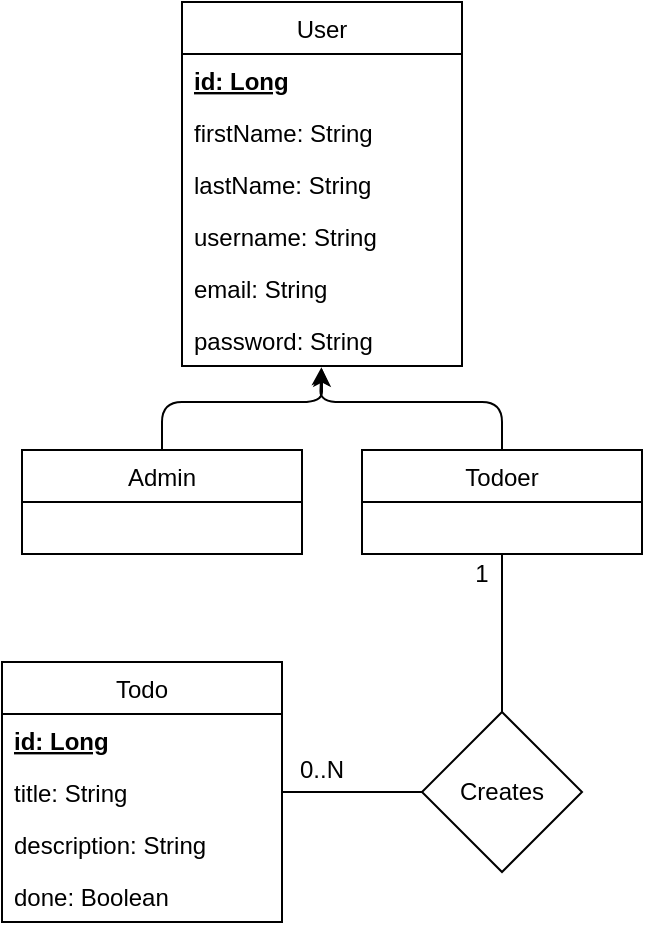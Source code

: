 <mxfile version="14.9.2" type="device"><diagram id="R2lEEEUBdFMjLlhIrx00" name="Page-1"><mxGraphModel dx="786" dy="514" grid="1" gridSize="10" guides="1" tooltips="1" connect="1" arrows="1" fold="1" page="1" pageScale="1" pageWidth="850" pageHeight="1100" math="0" shadow="0" extFonts="Permanent Marker^https://fonts.googleapis.com/css?family=Permanent+Marker"><root><mxCell id="0"/><mxCell id="1" parent="0"/><mxCell id="a25qKX_oa4lgfi86amhs-5" value="Todo" style="swimlane;fontStyle=0;childLayout=stackLayout;horizontal=1;startSize=26;horizontalStack=0;resizeParent=1;resizeParentMax=0;resizeLast=0;collapsible=1;marginBottom=0;" parent="1" vertex="1"><mxGeometry x="470" y="370" width="140" height="130" as="geometry"/></mxCell><mxCell id="a25qKX_oa4lgfi86amhs-6" value="id: Long" style="text;strokeColor=none;fillColor=none;align=left;verticalAlign=top;spacingLeft=4;spacingRight=4;overflow=hidden;rotatable=0;points=[[0,0.5],[1,0.5]];portConstraint=eastwest;fontStyle=5" parent="a25qKX_oa4lgfi86amhs-5" vertex="1"><mxGeometry y="26" width="140" height="26" as="geometry"/></mxCell><mxCell id="sQgJq5UZjzJlwESDYtMl-20" value="title: String  " style="text;strokeColor=none;fillColor=none;align=left;verticalAlign=top;spacingLeft=4;spacingRight=4;overflow=hidden;rotatable=0;points=[[0,0.5],[1,0.5]];portConstraint=eastwest;" parent="a25qKX_oa4lgfi86amhs-5" vertex="1"><mxGeometry y="52" width="140" height="26" as="geometry"/></mxCell><mxCell id="a25qKX_oa4lgfi86amhs-7" value="description: String" style="text;strokeColor=none;fillColor=none;align=left;verticalAlign=top;spacingLeft=4;spacingRight=4;overflow=hidden;rotatable=0;points=[[0,0.5],[1,0.5]];portConstraint=eastwest;" parent="a25qKX_oa4lgfi86amhs-5" vertex="1"><mxGeometry y="78" width="140" height="26" as="geometry"/></mxCell><mxCell id="a25qKX_oa4lgfi86amhs-8" value="done: Boolean" style="text;strokeColor=none;fillColor=none;align=left;verticalAlign=top;spacingLeft=4;spacingRight=4;overflow=hidden;rotatable=0;points=[[0,0.5],[1,0.5]];portConstraint=eastwest;" parent="a25qKX_oa4lgfi86amhs-5" vertex="1"><mxGeometry y="104" width="140" height="26" as="geometry"/></mxCell><mxCell id="sQgJq5UZjzJlwESDYtMl-2" value="User" style="swimlane;fontStyle=0;childLayout=stackLayout;horizontal=1;startSize=26;horizontalStack=0;resizeParent=1;resizeParentMax=0;resizeLast=0;collapsible=1;marginBottom=0;" parent="1" vertex="1"><mxGeometry x="560" y="40" width="140" height="182" as="geometry"/></mxCell><mxCell id="sQgJq5UZjzJlwESDYtMl-9" value="id: Long" style="text;strokeColor=none;fillColor=none;align=left;verticalAlign=top;spacingLeft=4;spacingRight=4;overflow=hidden;rotatable=0;points=[[0,0.5],[1,0.5]];portConstraint=eastwest;fontStyle=5" parent="sQgJq5UZjzJlwESDYtMl-2" vertex="1"><mxGeometry y="26" width="140" height="26" as="geometry"/></mxCell><mxCell id="sQgJq5UZjzJlwESDYtMl-3" value="firstName: String" style="text;strokeColor=none;fillColor=none;align=left;verticalAlign=top;spacingLeft=4;spacingRight=4;overflow=hidden;rotatable=0;points=[[0,0.5],[1,0.5]];portConstraint=eastwest;" parent="sQgJq5UZjzJlwESDYtMl-2" vertex="1"><mxGeometry y="52" width="140" height="26" as="geometry"/></mxCell><mxCell id="sQgJq5UZjzJlwESDYtMl-4" value="lastName: String" style="text;strokeColor=none;fillColor=none;align=left;verticalAlign=top;spacingLeft=4;spacingRight=4;overflow=hidden;rotatable=0;points=[[0,0.5],[1,0.5]];portConstraint=eastwest;" parent="sQgJq5UZjzJlwESDYtMl-2" vertex="1"><mxGeometry y="78" width="140" height="26" as="geometry"/></mxCell><mxCell id="sQgJq5UZjzJlwESDYtMl-6" value="username: String" style="text;strokeColor=none;fillColor=none;align=left;verticalAlign=top;spacingLeft=4;spacingRight=4;overflow=hidden;rotatable=0;points=[[0,0.5],[1,0.5]];portConstraint=eastwest;" parent="sQgJq5UZjzJlwESDYtMl-2" vertex="1"><mxGeometry y="104" width="140" height="26" as="geometry"/></mxCell><mxCell id="sQgJq5UZjzJlwESDYtMl-5" value="email: String" style="text;strokeColor=none;fillColor=none;align=left;verticalAlign=top;spacingLeft=4;spacingRight=4;overflow=hidden;rotatable=0;points=[[0,0.5],[1,0.5]];portConstraint=eastwest;" parent="sQgJq5UZjzJlwESDYtMl-2" vertex="1"><mxGeometry y="130" width="140" height="26" as="geometry"/></mxCell><mxCell id="sQgJq5UZjzJlwESDYtMl-7" value="password: String" style="text;strokeColor=none;fillColor=none;align=left;verticalAlign=top;spacingLeft=4;spacingRight=4;overflow=hidden;rotatable=0;points=[[0,0.5],[1,0.5]];portConstraint=eastwest;" parent="sQgJq5UZjzJlwESDYtMl-2" vertex="1"><mxGeometry y="156" width="140" height="26" as="geometry"/></mxCell><mxCell id="sQgJq5UZjzJlwESDYtMl-10" value="Admin" style="swimlane;fontStyle=0;childLayout=stackLayout;horizontal=1;startSize=26;horizontalStack=0;resizeParent=1;resizeParentMax=0;resizeLast=0;collapsible=1;marginBottom=0;" parent="1" vertex="1"><mxGeometry x="480" y="264" width="140" height="52" as="geometry"/></mxCell><mxCell id="sQgJq5UZjzJlwESDYtMl-14" value="Todoer" style="swimlane;fontStyle=0;childLayout=stackLayout;horizontal=1;startSize=26;horizontalStack=0;resizeParent=1;resizeParentMax=0;resizeLast=0;collapsible=1;marginBottom=0;" parent="1" vertex="1"><mxGeometry x="650" y="264" width="140" height="52" as="geometry"/></mxCell><mxCell id="sQgJq5UZjzJlwESDYtMl-16" value="" style="endArrow=classic;html=1;exitX=0.5;exitY=0;exitDx=0;exitDy=0;entryX=0.5;entryY=1.051;entryDx=0;entryDy=0;entryPerimeter=0;" parent="1" source="sQgJq5UZjzJlwESDYtMl-10" target="sQgJq5UZjzJlwESDYtMl-7" edge="1"><mxGeometry width="50" height="50" relative="1" as="geometry"><mxPoint x="400" y="320" as="sourcePoint"/><mxPoint x="610" y="230" as="targetPoint"/><Array as="points"><mxPoint x="550" y="240"/><mxPoint x="630" y="240"/></Array></mxGeometry></mxCell><mxCell id="sQgJq5UZjzJlwESDYtMl-19" value="" style="endArrow=classic;html=1;exitX=0.5;exitY=0;exitDx=0;exitDy=0;entryX=0.498;entryY=1.026;entryDx=0;entryDy=0;entryPerimeter=0;" parent="1" source="sQgJq5UZjzJlwESDYtMl-14" target="sQgJq5UZjzJlwESDYtMl-7" edge="1"><mxGeometry width="50" height="50" relative="1" as="geometry"><mxPoint x="660" y="470" as="sourcePoint"/><mxPoint x="629" y="209" as="targetPoint"/><Array as="points"><mxPoint x="720" y="240"/><mxPoint x="629" y="240"/></Array></mxGeometry></mxCell><mxCell id="sQgJq5UZjzJlwESDYtMl-22" value="0..N" style="text;html=1;strokeColor=none;fillColor=none;align=center;verticalAlign=middle;whiteSpace=wrap;rounded=0;" parent="1" vertex="1"><mxGeometry x="620" y="414" width="20" height="20" as="geometry"/></mxCell><mxCell id="sQgJq5UZjzJlwESDYtMl-24" value="1" style="text;html=1;strokeColor=none;fillColor=none;align=center;verticalAlign=middle;whiteSpace=wrap;rounded=0;" parent="1" vertex="1"><mxGeometry x="690" y="316" width="40" height="20" as="geometry"/></mxCell><mxCell id="sQgJq5UZjzJlwESDYtMl-26" style="edgeStyle=orthogonalEdgeStyle;rounded=0;orthogonalLoop=1;jettySize=auto;html=1;entryX=1;entryY=0.5;entryDx=0;entryDy=0;endArrow=none;endFill=0;" parent="1" source="sQgJq5UZjzJlwESDYtMl-25" target="sQgJq5UZjzJlwESDYtMl-20" edge="1"><mxGeometry relative="1" as="geometry"/></mxCell><mxCell id="sQgJq5UZjzJlwESDYtMl-27" style="edgeStyle=orthogonalEdgeStyle;rounded=0;orthogonalLoop=1;jettySize=auto;html=1;entryX=0.5;entryY=1;entryDx=0;entryDy=0;endArrow=none;endFill=0;" parent="1" source="sQgJq5UZjzJlwESDYtMl-25" target="sQgJq5UZjzJlwESDYtMl-14" edge="1"><mxGeometry relative="1" as="geometry"/></mxCell><mxCell id="sQgJq5UZjzJlwESDYtMl-25" value="Creates" style="rhombus;whiteSpace=wrap;html=1;" parent="1" vertex="1"><mxGeometry x="680" y="395" width="80" height="80" as="geometry"/></mxCell></root></mxGraphModel></diagram></mxfile>